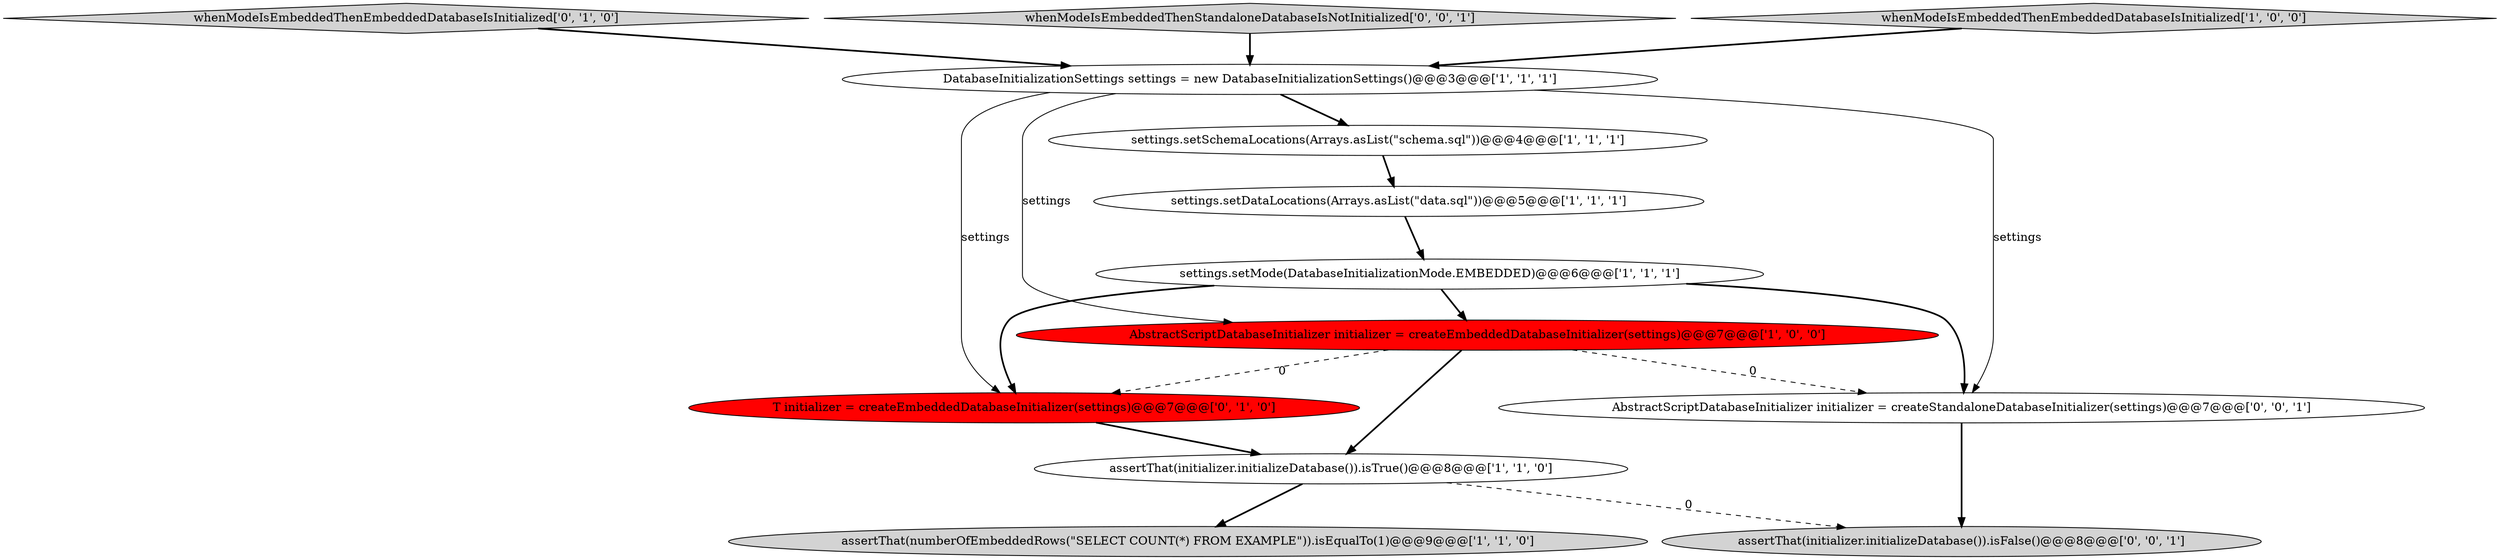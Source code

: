 digraph {
11 [style = filled, label = "AbstractScriptDatabaseInitializer initializer = createStandaloneDatabaseInitializer(settings)@@@7@@@['0', '0', '1']", fillcolor = white, shape = ellipse image = "AAA0AAABBB3BBB"];
6 [style = filled, label = "settings.setMode(DatabaseInitializationMode.EMBEDDED)@@@6@@@['1', '1', '1']", fillcolor = white, shape = ellipse image = "AAA0AAABBB1BBB"];
5 [style = filled, label = "settings.setSchemaLocations(Arrays.asList(\"schema.sql\"))@@@4@@@['1', '1', '1']", fillcolor = white, shape = ellipse image = "AAA0AAABBB1BBB"];
3 [style = filled, label = "assertThat(initializer.initializeDatabase()).isTrue()@@@8@@@['1', '1', '0']", fillcolor = white, shape = ellipse image = "AAA0AAABBB1BBB"];
2 [style = filled, label = "AbstractScriptDatabaseInitializer initializer = createEmbeddedDatabaseInitializer(settings)@@@7@@@['1', '0', '0']", fillcolor = red, shape = ellipse image = "AAA1AAABBB1BBB"];
1 [style = filled, label = "settings.setDataLocations(Arrays.asList(\"data.sql\"))@@@5@@@['1', '1', '1']", fillcolor = white, shape = ellipse image = "AAA0AAABBB1BBB"];
9 [style = filled, label = "whenModeIsEmbeddedThenEmbeddedDatabaseIsInitialized['0', '1', '0']", fillcolor = lightgray, shape = diamond image = "AAA0AAABBB2BBB"];
10 [style = filled, label = "assertThat(initializer.initializeDatabase()).isFalse()@@@8@@@['0', '0', '1']", fillcolor = lightgray, shape = ellipse image = "AAA0AAABBB3BBB"];
12 [style = filled, label = "whenModeIsEmbeddedThenStandaloneDatabaseIsNotInitialized['0', '0', '1']", fillcolor = lightgray, shape = diamond image = "AAA0AAABBB3BBB"];
0 [style = filled, label = "DatabaseInitializationSettings settings = new DatabaseInitializationSettings()@@@3@@@['1', '1', '1']", fillcolor = white, shape = ellipse image = "AAA0AAABBB1BBB"];
8 [style = filled, label = "T initializer = createEmbeddedDatabaseInitializer(settings)@@@7@@@['0', '1', '0']", fillcolor = red, shape = ellipse image = "AAA1AAABBB2BBB"];
4 [style = filled, label = "assertThat(numberOfEmbeddedRows(\"SELECT COUNT(*) FROM EXAMPLE\")).isEqualTo(1)@@@9@@@['1', '1', '0']", fillcolor = lightgray, shape = ellipse image = "AAA0AAABBB1BBB"];
7 [style = filled, label = "whenModeIsEmbeddedThenEmbeddedDatabaseIsInitialized['1', '0', '0']", fillcolor = lightgray, shape = diamond image = "AAA0AAABBB1BBB"];
6->8 [style = bold, label=""];
2->11 [style = dashed, label="0"];
5->1 [style = bold, label=""];
7->0 [style = bold, label=""];
1->6 [style = bold, label=""];
0->8 [style = solid, label="settings"];
0->11 [style = solid, label="settings"];
3->10 [style = dashed, label="0"];
9->0 [style = bold, label=""];
0->2 [style = solid, label="settings"];
11->10 [style = bold, label=""];
3->4 [style = bold, label=""];
12->0 [style = bold, label=""];
2->8 [style = dashed, label="0"];
6->11 [style = bold, label=""];
2->3 [style = bold, label=""];
0->5 [style = bold, label=""];
8->3 [style = bold, label=""];
6->2 [style = bold, label=""];
}

